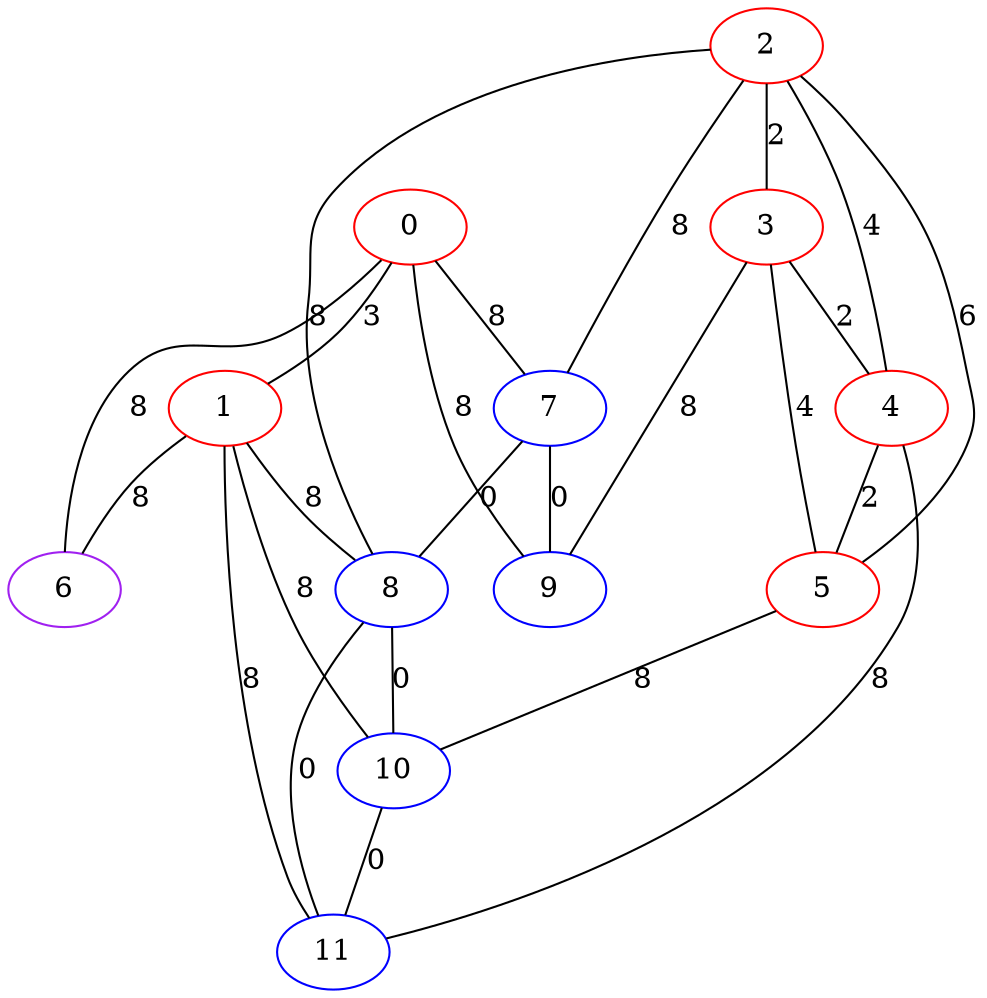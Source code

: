 graph "" {
0 [color=red, weight=1];
1 [color=red, weight=1];
2 [color=red, weight=1];
3 [color=red, weight=1];
4 [color=red, weight=1];
5 [color=red, weight=1];
6 [color=purple, weight=4];
7 [color=blue, weight=3];
8 [color=blue, weight=3];
9 [color=blue, weight=3];
10 [color=blue, weight=3];
11 [color=blue, weight=3];
0 -- 1  [key=0, label=3];
0 -- 9  [key=0, label=8];
0 -- 6  [key=0, label=8];
0 -- 7  [key=0, label=8];
1 -- 8  [key=0, label=8];
1 -- 10  [key=0, label=8];
1 -- 11  [key=0, label=8];
1 -- 6  [key=0, label=8];
2 -- 8  [key=0, label=8];
2 -- 3  [key=0, label=2];
2 -- 4  [key=0, label=4];
2 -- 5  [key=0, label=6];
2 -- 7  [key=0, label=8];
3 -- 9  [key=0, label=8];
3 -- 4  [key=0, label=2];
3 -- 5  [key=0, label=4];
4 -- 11  [key=0, label=8];
4 -- 5  [key=0, label=2];
5 -- 10  [key=0, label=8];
7 -- 9  [key=0, label=0];
7 -- 8  [key=0, label=0];
8 -- 11  [key=0, label=0];
8 -- 10  [key=0, label=0];
10 -- 11  [key=0, label=0];
}
